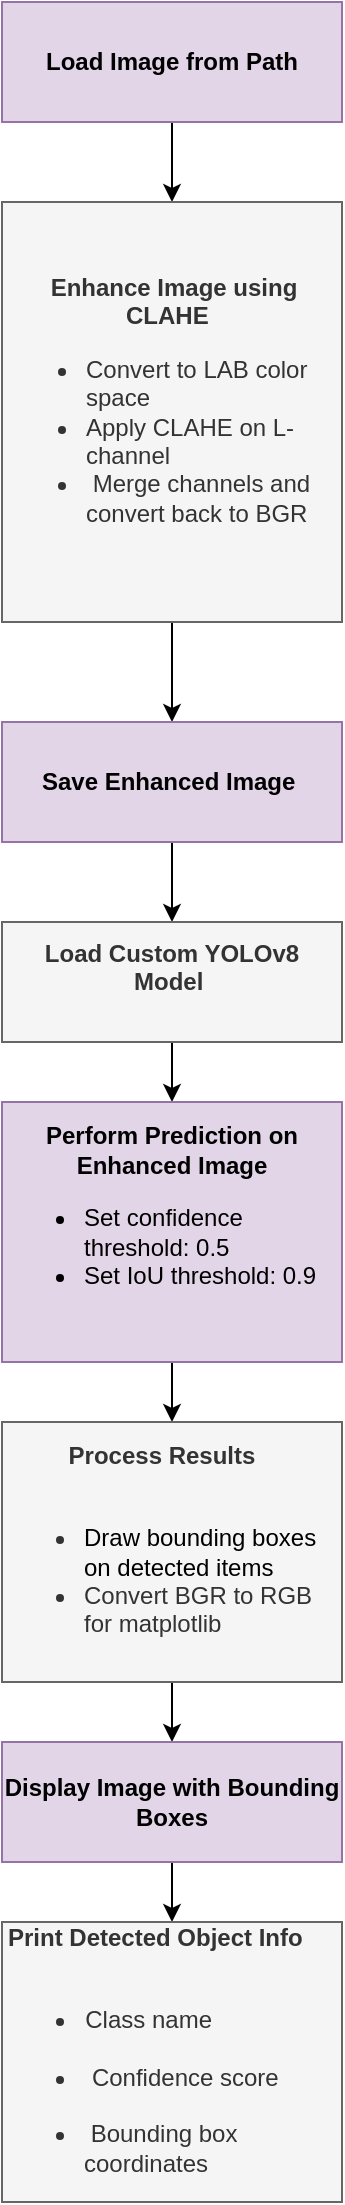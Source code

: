 <mxfile version="26.2.2">
  <diagram name="Page-1" id="i3iLmMc7BVoPF5nN5aRh">
    <mxGraphModel dx="466" dy="832" grid="1" gridSize="10" guides="1" tooltips="1" connect="1" arrows="1" fold="1" page="1" pageScale="1" pageWidth="850" pageHeight="1100" math="0" shadow="0">
      <root>
        <mxCell id="0" />
        <mxCell id="1" parent="0" />
        <mxCell id="Iot0KCKpyoNiLRGqlaFP-10" value="" style="edgeStyle=orthogonalEdgeStyle;rounded=0;orthogonalLoop=1;jettySize=auto;html=1;" edge="1" parent="1" source="Iot0KCKpyoNiLRGqlaFP-1" target="Iot0KCKpyoNiLRGqlaFP-2">
          <mxGeometry relative="1" as="geometry" />
        </mxCell>
        <mxCell id="Iot0KCKpyoNiLRGqlaFP-1" value="&lt;b&gt;Load Image from Path&lt;/b&gt;" style="rounded=0;whiteSpace=wrap;html=1;fillColor=#e1d5e7;strokeColor=#9673a6;" vertex="1" parent="1">
          <mxGeometry x="160" y="90" width="170" height="60" as="geometry" />
        </mxCell>
        <mxCell id="Iot0KCKpyoNiLRGqlaFP-11" value="" style="edgeStyle=orthogonalEdgeStyle;rounded=0;orthogonalLoop=1;jettySize=auto;html=1;" edge="1" parent="1" source="Iot0KCKpyoNiLRGqlaFP-2" target="Iot0KCKpyoNiLRGqlaFP-3">
          <mxGeometry relative="1" as="geometry" />
        </mxCell>
        <mxCell id="Iot0KCKpyoNiLRGqlaFP-2" value="&lt;div style=&quot;text-align: center;&quot;&gt;&lt;b style=&quot;background-color: transparent; color: light-dark(rgb(51, 51, 51), rgb(193, 193, 193));&quot;&gt;Enhance Image using CLAHE&amp;nbsp;&amp;nbsp;&lt;/b&gt;&lt;/div&gt;&lt;div&gt;&lt;ul&gt;&lt;li style=&quot;&quot;&gt;Convert to LAB color space&amp;nbsp;&lt;/li&gt;&lt;li&gt;Apply CLAHE on L-channel&lt;/li&gt;&lt;li&gt;&amp;nbsp;Merge channels and convert back to BGR&amp;nbsp;&lt;/li&gt;&lt;/ul&gt;&lt;/div&gt;" style="rounded=0;whiteSpace=wrap;html=1;align=left;fillColor=#f5f5f5;fontColor=#333333;strokeColor=#666666;" vertex="1" parent="1">
          <mxGeometry x="160" y="190" width="170" height="210" as="geometry" />
        </mxCell>
        <mxCell id="Iot0KCKpyoNiLRGqlaFP-12" value="" style="edgeStyle=orthogonalEdgeStyle;rounded=0;orthogonalLoop=1;jettySize=auto;html=1;" edge="1" parent="1" source="Iot0KCKpyoNiLRGqlaFP-3" target="Iot0KCKpyoNiLRGqlaFP-4">
          <mxGeometry relative="1" as="geometry" />
        </mxCell>
        <mxCell id="Iot0KCKpyoNiLRGqlaFP-3" value="&lt;b&gt;Save Enhanced Image&amp;nbsp;&lt;/b&gt;" style="rounded=0;whiteSpace=wrap;html=1;fillColor=#e1d5e7;strokeColor=#9673a6;" vertex="1" parent="1">
          <mxGeometry x="160" y="450" width="170" height="60" as="geometry" />
        </mxCell>
        <mxCell id="Iot0KCKpyoNiLRGqlaFP-13" value="" style="edgeStyle=orthogonalEdgeStyle;rounded=0;orthogonalLoop=1;jettySize=auto;html=1;" edge="1" parent="1" source="Iot0KCKpyoNiLRGqlaFP-4" target="Iot0KCKpyoNiLRGqlaFP-5">
          <mxGeometry relative="1" as="geometry" />
        </mxCell>
        <mxCell id="Iot0KCKpyoNiLRGqlaFP-4" value="&lt;b&gt;Load Custom YOLOv8 Model&amp;nbsp;&lt;/b&gt;&lt;div&gt;&lt;br&gt;&lt;/div&gt;" style="rounded=0;whiteSpace=wrap;html=1;fillColor=#f5f5f5;fontColor=#333333;strokeColor=#666666;" vertex="1" parent="1">
          <mxGeometry x="160" y="550" width="170" height="60" as="geometry" />
        </mxCell>
        <mxCell id="Iot0KCKpyoNiLRGqlaFP-14" value="" style="edgeStyle=orthogonalEdgeStyle;rounded=0;orthogonalLoop=1;jettySize=auto;html=1;" edge="1" parent="1" source="Iot0KCKpyoNiLRGqlaFP-5" target="Iot0KCKpyoNiLRGqlaFP-6">
          <mxGeometry relative="1" as="geometry" />
        </mxCell>
        <mxCell id="Iot0KCKpyoNiLRGqlaFP-5" value="&lt;div&gt;&lt;b&gt;Perform Prediction on Enhanced Image&lt;/b&gt;&lt;/div&gt;&lt;div&gt;&lt;ul&gt;&lt;li style=&quot;text-align: left;&quot;&gt;Set confidence threshold: 0.5&amp;nbsp; &amp;nbsp; &amp;nbsp; &amp;nbsp; &amp;nbsp;&lt;/li&gt;&lt;li style=&quot;text-align: left;&quot;&gt;Set IoU threshold: 0.9&amp;nbsp; &amp;nbsp;&amp;nbsp;&lt;/li&gt;&lt;/ul&gt;&lt;/div&gt;" style="rounded=0;whiteSpace=wrap;html=1;fillColor=#e1d5e7;strokeColor=#9673a6;" vertex="1" parent="1">
          <mxGeometry x="160" y="640" width="170" height="130" as="geometry" />
        </mxCell>
        <mxCell id="Iot0KCKpyoNiLRGqlaFP-15" value="" style="edgeStyle=orthogonalEdgeStyle;rounded=0;orthogonalLoop=1;jettySize=auto;html=1;" edge="1" parent="1" source="Iot0KCKpyoNiLRGqlaFP-6" target="Iot0KCKpyoNiLRGqlaFP-8">
          <mxGeometry relative="1" as="geometry" />
        </mxCell>
        <mxCell id="Iot0KCKpyoNiLRGqlaFP-6" value="&lt;div&gt;&lt;span style=&quot;background-color: transparent;&quot;&gt;&lt;b&gt;Process Results&amp;nbsp; &amp;nbsp;&lt;/b&gt;&lt;/span&gt;&lt;/div&gt;&lt;div&gt;&lt;span style=&quot;background-color: transparent; text-align: left; color: light-dark(rgb(0, 0, 0), rgb(255, 255, 255));&quot;&gt;&lt;br&gt;&lt;/span&gt;&lt;/div&gt;&lt;div&gt;&lt;ul&gt;&lt;li style=&quot;text-align: left;&quot;&gt;&lt;span style=&quot;background-color: transparent; color: light-dark(rgb(0, 0, 0), rgb(255, 255, 255));&quot;&gt;Draw bounding boxes on detected items&lt;/span&gt;&lt;font style=&quot;background-color: transparent;&quot; color=&quot;rgba(0, 0, 0, 0)&quot;&gt;&amp;nbsp; &amp;nbsp; &amp;nbsp; &amp;nbsp; &amp;nbsp;&lt;/font&gt;&lt;/li&gt;&lt;li style=&quot;text-align: left;&quot;&gt;Convert BGR to RGB for matplotlib &amp;nbsp;&amp;nbsp;&lt;/li&gt;&lt;/ul&gt;&lt;/div&gt;" style="rounded=0;whiteSpace=wrap;html=1;fillColor=#f5f5f5;fontColor=#333333;strokeColor=#666666;" vertex="1" parent="1">
          <mxGeometry x="160" y="800" width="170" height="130" as="geometry" />
        </mxCell>
        <mxCell id="Iot0KCKpyoNiLRGqlaFP-16" value="" style="edgeStyle=orthogonalEdgeStyle;rounded=0;orthogonalLoop=1;jettySize=auto;html=1;" edge="1" parent="1" source="Iot0KCKpyoNiLRGqlaFP-8" target="Iot0KCKpyoNiLRGqlaFP-9">
          <mxGeometry relative="1" as="geometry" />
        </mxCell>
        <mxCell id="Iot0KCKpyoNiLRGqlaFP-8" value="&lt;b&gt;Display Image with Bounding Boxes&lt;/b&gt;" style="rounded=0;whiteSpace=wrap;html=1;fillColor=#e1d5e7;strokeColor=#9673a6;" vertex="1" parent="1">
          <mxGeometry x="160" y="960" width="170" height="60" as="geometry" />
        </mxCell>
        <mxCell id="Iot0KCKpyoNiLRGqlaFP-9" value="&lt;div style=&quot;&quot;&gt;&lt;b&gt;Print Detected Object Info&amp;nbsp; &amp;nbsp; &amp;nbsp; &amp;nbsp;&lt;/b&gt;&lt;/div&gt;&lt;div style=&quot;&quot;&gt;&lt;ul&gt;&lt;li style=&quot;&quot;&gt;Class name&amp;nbsp; &amp;nbsp; &amp;nbsp; &amp;nbsp; &amp;nbsp; &amp;nbsp; &amp;nbsp; &amp;nbsp; &amp;nbsp; &amp;nbsp; &amp;nbsp;&lt;/li&gt;&lt;li&gt;&amp;nbsp;Confidence score&amp;nbsp; &amp;nbsp; &amp;nbsp; &amp;nbsp; &amp;nbsp; &amp;nbsp; &amp;nbsp; &amp;nbsp;&lt;/li&gt;&lt;li style=&quot;text-align: left;&quot;&gt;&amp;nbsp;Bounding box coordinates&amp;nbsp;&amp;nbsp;&lt;/li&gt;&lt;/ul&gt;&lt;/div&gt;" style="rounded=0;whiteSpace=wrap;html=1;fillColor=#f5f5f5;fontColor=#333333;strokeColor=#666666;" vertex="1" parent="1">
          <mxGeometry x="160" y="1050" width="170" height="140" as="geometry" />
        </mxCell>
      </root>
    </mxGraphModel>
  </diagram>
</mxfile>
